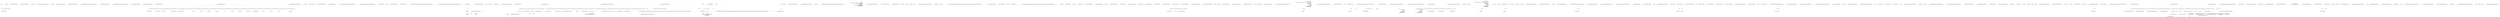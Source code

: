 digraph  {
n4 [label="out QuantConnect.VisualStudioPlugin.Credentials", span=""];
n0 [cluster="QuantConnect.VisualStudioPlugin.Credentials.Credentials(string, string)", label="Entry QuantConnect.VisualStudioPlugin.Credentials.Credentials(string, string)", span="22-22"];
n1 [cluster="QuantConnect.VisualStudioPlugin.Credentials.Credentials(string, string)", label="_userId = userId", span="24-24"];
n2 [cluster="QuantConnect.VisualStudioPlugin.Credentials.Credentials(string, string)", label="_accessToken = accessToken", span="25-25"];
n3 [cluster="QuantConnect.VisualStudioPlugin.Credentials.Credentials(string, string)", label="Exit QuantConnect.VisualStudioPlugin.Credentials.Credentials(string, string)", span="22-22"];
m0_36 [cluster="System.Math.Truncate(decimal)", file="CredentialsManager.cs", label="Entry System.Math.Truncate(decimal)", span="0-0"];
m0_39 [cluster="QuantConnect.Algorithm.QCAlgorithm.SetHoldings(QuantConnect.Symbol, decimal, bool, string)", file="CredentialsManager.cs", label="Entry QuantConnect.Algorithm.QCAlgorithm.SetHoldings(QuantConnect.Symbol, decimal, bool, string)", span="876-876"];
m0_35 [cluster="System.Math.Abs(decimal)", file="CredentialsManager.cs", label="Entry System.Math.Abs(decimal)", span="0-0"];
m0_38 [cluster="QuantConnect.Algorithm.QCAlgorithm.Order(QuantConnect.Symbol, double)", file="CredentialsManager.cs", label="Entry QuantConnect.Algorithm.QCAlgorithm.Order(QuantConnect.Symbol, double)", span="127-127"];
m0_16 [cluster="QuantConnect.Data.Consolidators.QuoteBarConsolidator.QuoteBarConsolidator(int)", file="CredentialsManager.cs", label="Entry QuantConnect.Data.Consolidators.QuoteBarConsolidator.QuoteBarConsolidator(int)", span="38-38"];
m0_15 [cluster="QuantConnect.Algorithm.QCAlgorithm.AddSecurity(QuantConnect.SecurityType, string, QuantConnect.Resolution, string, bool, decimal, bool)", file="CredentialsManager.cs", label="Entry QuantConnect.Algorithm.QCAlgorithm.AddSecurity(QuantConnect.SecurityType, string, QuantConnect.Resolution, string, bool, decimal, bool)", span="1292-1292"];
m0_18 [cluster="QuantConnect.Algorithm.QCAlgorithm.SetBenchmark(QuantConnect.Symbol)", file="CredentialsManager.cs", label="Entry QuantConnect.Algorithm.QCAlgorithm.SetBenchmark(QuantConnect.Symbol)", span="976-976"];
m0_17 [cluster="QuantConnect.Data.SubscriptionManager.AddConsolidator(QuantConnect.Symbol, QuantConnect.Data.Consolidators.IDataConsolidator)", file="CredentialsManager.cs", label="Entry QuantConnect.Data.SubscriptionManager.AddConsolidator(QuantConnect.Symbol, QuantConnect.Data.Consolidators.IDataConsolidator)", span="169-169"];
m0_37 [cluster="QuantConnect.Algorithm.QCAlgorithm.Order(QuantConnect.Symbol, decimal)", file="CredentialsManager.cs", label="Entry QuantConnect.Algorithm.QCAlgorithm.Order(QuantConnect.Symbol, decimal)", span="145-145"];
m0_0 [cluster="QuantConnect.Algorithm.CSharp.FractionalQuantityRegressionAlgorithm.Initialize()", file="CredentialsManager.cs", label="Entry QuantConnect.Algorithm.CSharp.FractionalQuantityRegressionAlgorithm.Initialize()", span="29-29"];
m0_1 [cluster="QuantConnect.Algorithm.CSharp.FractionalQuantityRegressionAlgorithm.Initialize()", file="CredentialsManager.cs", label="SetStartDate(2015, 11, 12)", span="31-31"];
m0_2 [cluster="QuantConnect.Algorithm.CSharp.FractionalQuantityRegressionAlgorithm.Initialize()", file="CredentialsManager.cs", label="SetEndDate(2016, 04, 01)", span="32-32"];
m0_4 [cluster="QuantConnect.Algorithm.CSharp.FractionalQuantityRegressionAlgorithm.Initialize()", file="CredentialsManager.cs", label="SetTimeZone(NodaTime.DateTimeZone.Utc)", span="37-37"];
m0_5 [cluster="QuantConnect.Algorithm.CSharp.FractionalQuantityRegressionAlgorithm.Initialize()", file="CredentialsManager.cs", label="var security = AddSecurity(SecurityType.Crypto, ''BTCUSD'', Resolution.Daily, Market.Bitfinex, false, 3.3m, true)", span="38-38"];
m0_6 [cluster="QuantConnect.Algorithm.CSharp.FractionalQuantityRegressionAlgorithm.Initialize()", file="CredentialsManager.cs", label="var con = new QuoteBarConsolidator(1)", span="39-39"];
m0_9 [cluster="QuantConnect.Algorithm.CSharp.FractionalQuantityRegressionAlgorithm.Initialize()", file="CredentialsManager.cs", label="SetBenchmark(security.Symbol)", span="42-42"];
m0_7 [cluster="QuantConnect.Algorithm.CSharp.FractionalQuantityRegressionAlgorithm.Initialize()", file="CredentialsManager.cs", label="SubscriptionManager.AddConsolidator(''BTCUSD'', con)", span="40-40"];
m0_8 [cluster="QuantConnect.Algorithm.CSharp.FractionalQuantityRegressionAlgorithm.Initialize()", file="CredentialsManager.cs", label="con.DataConsolidated += con_DataConsolidated", span="41-41"];
m0_10 [cluster="QuantConnect.Algorithm.CSharp.FractionalQuantityRegressionAlgorithm.Initialize()", file="CredentialsManager.cs", label="Exit QuantConnect.Algorithm.CSharp.FractionalQuantityRegressionAlgorithm.Initialize()", span="29-29"];
m0_12 [cluster="QuantConnect.Algorithm.QCAlgorithm.SetEndDate(int, int, int)", file="CredentialsManager.cs", label="Entry QuantConnect.Algorithm.QCAlgorithm.SetEndDate(int, int, int)", span="1095-1095"];
m0_19 [cluster="QuantConnect.Algorithm.CSharp.FractionalQuantityRegressionAlgorithm.con_DataConsolidated(object, QuantConnect.Data.Market.QuoteBar)", file="CredentialsManager.cs", label="Entry QuantConnect.Algorithm.CSharp.FractionalQuantityRegressionAlgorithm.con_DataConsolidated(object, QuantConnect.Data.Market.QuoteBar)", span="45-45"];
m0_20 [cluster="QuantConnect.Algorithm.CSharp.FractionalQuantityRegressionAlgorithm.con_DataConsolidated(object, QuantConnect.Data.Market.QuoteBar)", file="CredentialsManager.cs", label="var quantity = Math.Truncate(Portfolio.Cash / Math.Abs(e.Value + 1))", span="47-47"];
m0_21 [cluster="QuantConnect.Algorithm.CSharp.FractionalQuantityRegressionAlgorithm.con_DataConsolidated(object, QuantConnect.Data.Market.QuoteBar)", file="CredentialsManager.cs", label="!Portfolio.Invested", span="48-48"];
m0_22 [cluster="QuantConnect.Algorithm.CSharp.FractionalQuantityRegressionAlgorithm.con_DataConsolidated(object, QuantConnect.Data.Market.QuoteBar)", file="CredentialsManager.cs", label="Order(''BTCUSD'', quantity)", span="50-50"];
m0_23 [cluster="QuantConnect.Algorithm.CSharp.FractionalQuantityRegressionAlgorithm.con_DataConsolidated(object, QuantConnect.Data.Market.QuoteBar)", file="CredentialsManager.cs", label="Portfolio[''BTCUSD''].Quantity == quantity", span="52-52"];
m0_25 [cluster="QuantConnect.Algorithm.CSharp.FractionalQuantityRegressionAlgorithm.con_DataConsolidated(object, QuantConnect.Data.Market.QuoteBar)", file="CredentialsManager.cs", label="Portfolio[''BTCUSD''].Quantity == quantity + 0.1m", span="56-56"];
m0_27 [cluster="QuantConnect.Algorithm.CSharp.FractionalQuantityRegressionAlgorithm.con_DataConsolidated(object, QuantConnect.Data.Market.QuoteBar)", file="CredentialsManager.cs", label="Portfolio[''BTCUSD''].Quantity == quantity + 0.11m", span="60-60"];
m0_29 [cluster="QuantConnect.Algorithm.CSharp.FractionalQuantityRegressionAlgorithm.con_DataConsolidated(object, QuantConnect.Data.Market.QuoteBar)", file="CredentialsManager.cs", label="Portfolio[''BTCUSD''].Quantity == quantity + 0.09m", span="64-64"];
m0_24 [cluster="QuantConnect.Algorithm.CSharp.FractionalQuantityRegressionAlgorithm.con_DataConsolidated(object, QuantConnect.Data.Market.QuoteBar)", file="CredentialsManager.cs", label="Order(''BTCUSD'', 0.1)", span="54-54"];
m0_26 [cluster="QuantConnect.Algorithm.CSharp.FractionalQuantityRegressionAlgorithm.con_DataConsolidated(object, QuantConnect.Data.Market.QuoteBar)", file="CredentialsManager.cs", label="Order(''BTCUSD'', 0.01)", span="58-58"];
m0_28 [cluster="QuantConnect.Algorithm.CSharp.FractionalQuantityRegressionAlgorithm.con_DataConsolidated(object, QuantConnect.Data.Market.QuoteBar)", file="CredentialsManager.cs", label="Order(''BTCUSD'', -0.02)", span="62-62"];
m0_30 [cluster="QuantConnect.Algorithm.CSharp.FractionalQuantityRegressionAlgorithm.con_DataConsolidated(object, QuantConnect.Data.Market.QuoteBar)", file="CredentialsManager.cs", label="Order(''BTCUSD'', 0.001)", span="67-67"];
m0_31 [cluster="QuantConnect.Algorithm.CSharp.FractionalQuantityRegressionAlgorithm.con_DataConsolidated(object, QuantConnect.Data.Market.QuoteBar)", file="CredentialsManager.cs", label="SetHoldings(''BTCUSD'', -2.0m)", span="69-69"];
m0_32 [cluster="QuantConnect.Algorithm.CSharp.FractionalQuantityRegressionAlgorithm.con_DataConsolidated(object, QuantConnect.Data.Market.QuoteBar)", file="CredentialsManager.cs", label="SetHoldings(''BTCUSD'', 2.0m)", span="70-70"];
m0_33 [cluster="QuantConnect.Algorithm.CSharp.FractionalQuantityRegressionAlgorithm.con_DataConsolidated(object, QuantConnect.Data.Market.QuoteBar)", file="CredentialsManager.cs", label="Quit()", span="71-71"];
m0_34 [cluster="QuantConnect.Algorithm.CSharp.FractionalQuantityRegressionAlgorithm.con_DataConsolidated(object, QuantConnect.Data.Market.QuoteBar)", file="CredentialsManager.cs", label="Exit QuantConnect.Algorithm.CSharp.FractionalQuantityRegressionAlgorithm.con_DataConsolidated(object, QuantConnect.Data.Market.QuoteBar)", span="45-45"];
m0_40 [cluster="QuantConnect.Algorithm.QCAlgorithm.Quit(string)", file="CredentialsManager.cs", label="Entry QuantConnect.Algorithm.QCAlgorithm.Quit(string)", span="1673-1673"];
m0_14 [cluster="Unk.SetTimeZone", file="CredentialsManager.cs", label="Entry Unk.SetTimeZone", span=""];
m0_11 [cluster="QuantConnect.Algorithm.QCAlgorithm.SetStartDate(int, int, int)", file="CredentialsManager.cs", label="Entry QuantConnect.Algorithm.QCAlgorithm.SetStartDate(int, int, int)", span="1070-1070"];
m0_13 [cluster="QuantConnect.Algorithm.QCAlgorithm.SetCash(int)", file="CredentialsManager.cs", label="Entry QuantConnect.Algorithm.QCAlgorithm.SetCash(int)", span="1019-1019"];
m0_41 [file="CredentialsManager.cs", label="QuantConnect.Algorithm.CSharp.FractionalQuantityRegressionAlgorithm", span=""];
m1_32 [cluster="QuantConnect.Lean.Engine.DataFeeds.Enumerators.TradeBarBuilderEnumerator.TradeBarBuilderEnumerator(System.TimeSpan, DateTimeZone, QuantConnect.Lean.Engine.DataFeeds.ITimeProvider)", file="LogInCommand.cs", label="Entry QuantConnect.Lean.Engine.DataFeeds.Enumerators.TradeBarBuilderEnumerator.TradeBarBuilderEnumerator(System.TimeSpan, DateTimeZone, QuantConnect.Lean.Engine.DataFeeds.ITimeProvider)", span="42-42"];
m1_33 [cluster="QuantConnect.Lean.Engine.DataFeeds.Enumerators.Factories.OptionChainUniverseSubscriptionEnumeratorFactory.GetSubscriptionConfigurations(QuantConnect.Data.UniverseSelection.SubscriptionRequest)", file="LogInCommand.cs", label="Entry QuantConnect.Lean.Engine.DataFeeds.Enumerators.Factories.OptionChainUniverseSubscriptionEnumeratorFactory.GetSubscriptionConfigurations(QuantConnect.Data.UniverseSelection.SubscriptionRequest)", span="111-111"];
m1_53 [cluster="QuantConnect.Lean.Engine.DataFeeds.Enumerators.Factories.OptionChainUniverseSubscriptionEnumeratorFactory.GetSubscriptionConfigurations(QuantConnect.Data.UniverseSelection.SubscriptionRequest)", file="LogInCommand.cs", label="var underlying = config.Symbol.Underlying", span="115-115"];
m1_30 [cluster="Unk.Select", file="LogInCommand.cs", label="Entry Unk.Select", span=""];
m1_37 [cluster="Unk.ConvertTimeInForce", file="LogInCommand.cs", label="Entry Unk.ConvertTimeInForce", span=""];
m1_60 [cluster="System.Collections.Generic.List<T>.List()", file="LogInCommand.cs", label="Entry System.Collections.Generic.List<T>.List()", span="0-0"];
m1_19 [cluster="QuantConnect.Lean.Engine.DataFeeds.Enumerators.Factories.OptionChainUniverseSubscriptionEnumeratorFactory.CreateEnumerator(QuantConnect.Data.UniverseSelection.SubscriptionRequest, QuantConnect.Interfaces.IDataProvider)", file="LogInCommand.cs", label="var subscriptionRequest = new SubscriptionRequest(request, configuration: subscriptionConfiguration)", span="93-93"];
m1_48 [cluster="System.ArgumentOutOfRangeException.ArgumentOutOfRangeException()", file="LogInCommand.cs", label="Entry System.ArgumentOutOfRangeException.ArgumentOutOfRangeException()", span="0-0"];
m1_46 [cluster="QuantConnect.Brokerages.Fxcm.FxcmBrokerage.ConvertTimeInForce(ITimeInForce)", color=green, community=0, file="LogInCommand.cs", label="throw new ArgumentOutOfRangeException();", prediction=0, span="88-88"];
m1_49 [cluster="QuantConnect.Brokerages.Fxcm.FxcmBrokerage.ConvertHolding(PositionReport)", file="LogInCommand.cs", label="Entry QuantConnect.Brokerages.Fxcm.FxcmBrokerage.ConvertHolding(PositionReport)", span="95-95"];
m1_42 [cluster="QuantConnect.Brokerages.Fxcm.FxcmBrokerage.ConvertTimeInForce(ITimeInForce)", file="LogInCommand.cs", label="timeInForce == TimeInForceFactory.GOOD_TILL_CANCEL", span="82-82"];
m1_41 [cluster="QuantConnect.Brokerages.Fxcm.FxcmBrokerage.ConvertTimeInForce(ITimeInForce)", file="LogInCommand.cs", label="Entry QuantConnect.Brokerages.Fxcm.FxcmBrokerage.ConvertTimeInForce(ITimeInForce)", span="80-80"];
m1_45 [cluster="QuantConnect.Brokerages.Fxcm.FxcmBrokerage.ConvertTimeInForce(ITimeInForce)", file="LogInCommand.cs", label="return TimeInForce.Day;", span="86-86"];
m1_43 [cluster="QuantConnect.Brokerages.Fxcm.FxcmBrokerage.ConvertTimeInForce(ITimeInForce)", color=green, community=0, file="LogInCommand.cs", label="return TimeInForce.GoodTilCancelled;", prediction=1, span="83-83"];
m1_47 [cluster="QuantConnect.Brokerages.Fxcm.FxcmBrokerage.ConvertTimeInForce(ITimeInForce)", file="LogInCommand.cs", label="Exit QuantConnect.Brokerages.Fxcm.FxcmBrokerage.ConvertTimeInForce(ITimeInForce)", span="80-80"];
m1_50 [cluster="QuantConnect.Brokerages.Fxcm.FxcmBrokerage.ConvertHolding(PositionReport)", file="LogInCommand.cs", label="var securityType = _symbolMapper.GetBrokerageSecurityType(fxcmPosition.getInstrument().getSymbol())", span="97-97"];
m1_28 [cluster="Unk.GetLeanSymbol", file="LogInCommand.cs", label="Entry Unk.GetLeanSymbol", span=""];
m1_56 [cluster="QuantConnect.Lean.Engine.DataFeeds.Enumerators.Factories.OptionChainUniverseSubscriptionEnumeratorFactory.GetSubscriptionConfigurations(QuantConnect.Data.UniverseSelection.SubscriptionRequest)", file="LogInCommand.cs", label="!_isLiveMode", span="126-126"];
m1_54 [cluster="QuantConnect.Lean.Engine.DataFeeds.Enumerators.Factories.OptionChainUniverseSubscriptionEnumeratorFactory.GetSubscriptionConfigurations(QuantConnect.Data.UniverseSelection.SubscriptionRequest)", file="LogInCommand.cs", label="var resolution = config.Resolution == Resolution.Tick ? Resolution.Second : config.Resolution", span="118-118"];
m1_52 [cluster="QuantConnect.Brokerages.Fxcm.FxcmBrokerage.ConvertHolding(PositionReport)", file="LogInCommand.cs", label="Exit QuantConnect.Brokerages.Fxcm.FxcmBrokerage.ConvertHolding(PositionReport)", span="95-95"];
m1_55 [cluster="Unk.getPositionQty", file="LogInCommand.cs", label="Entry Unk.getPositionQty", span=""];
m1_57 [cluster="Unk.getShortQty", file="LogInCommand.cs", label="Entry Unk.getShortQty", span=""];
m1_58 [cluster="QuantConnect.Lean.Engine.DataFeeds.Enumerators.Factories.OptionChainUniverseSubscriptionEnumeratorFactory.GetSubscriptionConfigurations(QuantConnect.Data.UniverseSelection.SubscriptionRequest)", file="LogInCommand.cs", label="return configurations;", span="132-132"];
m1_59 [cluster="QuantConnect.Lean.Engine.DataFeeds.Enumerators.Factories.OptionChainUniverseSubscriptionEnumeratorFactory.GetSubscriptionConfigurations(QuantConnect.Data.UniverseSelection.SubscriptionRequest)", file="LogInCommand.cs", label="Exit QuantConnect.Lean.Engine.DataFeeds.Enumerators.Factories.OptionChainUniverseSubscriptionEnumeratorFactory.GetSubscriptionConfigurations(QuantConnect.Data.UniverseSelection.SubscriptionRequest)", span="111-111"];
m1_51 [cluster="QuantConnect.Brokerages.Fxcm.FxcmBrokerage.ConvertHolding(PositionReport)", file="LogInCommand.cs", label="return new Holding\r\n            {\r\n                Symbol = _symbolMapper.GetLeanSymbol(fxcmPosition.getInstrument().getSymbol(), securityType, Market.FXCM),\r\n                Type = securityType,\r\n                AveragePrice = Convert.ToDecimal(fxcmPosition.getSettlPrice()),\r\n                ConversionRate = 1.0m,\r\n                CurrencySymbol = ''$'',\r\n                Quantity = Convert.ToDecimal(fxcmPosition.getPositionQty().getLongQty() > 0\r\n                    ? fxcmPosition.getPositionQty().getLongQty()\r\n                    : -fxcmPosition.getPositionQty().getShortQty())\r\n            };", span="99-109"];
m1_20 [cluster="QuantConnect.Lean.Engine.DataFeeds.Enumerators.Factories.OptionChainUniverseSubscriptionEnumeratorFactory.CreateEnumerator(QuantConnect.Data.UniverseSelection.SubscriptionRequest, QuantConnect.Interfaces.IDataProvider)", file="LogInCommand.cs", label="var configuredEnumerator = _enumeratorConfigurator(subscriptionRequest, underlyingEnumerator)", span="94-94"];
m1_21 [cluster="QuantConnect.Lean.Engine.DataFeeds.Enumerators.Factories.OptionChainUniverseSubscriptionEnumeratorFactory.CreateEnumerator(QuantConnect.Data.UniverseSelection.SubscriptionRequest, QuantConnect.Interfaces.IDataProvider)", file="LogInCommand.cs", label="return new DataQueueOptionChainUniverseDataCollectionEnumerator(request.Security.Symbol, configuredEnumerator, zipEntries);", span="96-96"];
m1_16 [cluster="QuantConnect.Brokerages.Fxcm.FxcmBrokerage.ConvertOrder(ExecutionReport)", file="LogInCommand.cs", label="return order;", span="74-74"];
m1_12 [cluster="QuantConnect.Brokerages.Fxcm.FxcmBrokerage.ConvertOrder(ExecutionReport)", file="LogInCommand.cs", label="order.Status = ConvertOrderStatus(fxcmOrder.getFXCMOrdStatus())", span="69-69"];
m1_13 [cluster="QuantConnect.Brokerages.Fxcm.FxcmBrokerage.ConvertOrder(ExecutionReport)", file="LogInCommand.cs", label="order.BrokerId.Add(fxcmOrder.getOrderID())", span="70-70"];
m1_14 [cluster="QuantConnect.Brokerages.Fxcm.FxcmBrokerage.ConvertOrder(ExecutionReport)", color=green, community=0, file="LogInCommand.cs", label="order.Properties.TimeInForce = ConvertTimeInForce(fxcmOrder.getTimeInForce())", prediction=2, span="71-71"];
m1_15 [cluster="QuantConnect.Brokerages.Fxcm.FxcmBrokerage.ConvertOrder(ExecutionReport)", file="LogInCommand.cs", label="order.Time = FromJavaDate(fxcmOrder.getTransactTime().toDate())", span="72-72"];
m1_17 [cluster="QuantConnect.Brokerages.Fxcm.FxcmBrokerage.ConvertOrder(ExecutionReport)", file="LogInCommand.cs", label="Exit QuantConnect.Brokerages.Fxcm.FxcmBrokerage.ConvertOrder(ExecutionReport)", span="36-36"];
m1_18 [cluster="Unk.getOrdType", file="LogInCommand.cs", label="Entry Unk.getOrdType", span=""];
m1_23 [cluster="QuantConnect.Orders.StopMarketOrder.StopMarketOrder()", file="LogInCommand.cs", label="Entry QuantConnect.Orders.StopMarketOrder.StopMarketOrder()", span="42-42"];
m1_25 [cluster="Unk.getInstrument", file="LogInCommand.cs", label="Entry Unk.getInstrument", span=""];
m1_22 [cluster="QuantConnect.Orders.MarketOrder.MarketOrder()", file="LogInCommand.cs", label="Entry QuantConnect.Orders.MarketOrder.MarketOrder()", span="29-29"];
m1_24 [cluster="NotSupportedException.cstr", file="LogInCommand.cs", label="Entry NotSupportedException.cstr", span=""];
m1_26 [cluster="Unk.getSymbol", file="LogInCommand.cs", label="Entry Unk.getSymbol", span=""];
m1_38 [cluster="Unk.getTransactTime", file="LogInCommand.cs", label="Entry Unk.getTransactTime", span=""];
m1_0 [cluster="QuantConnect.Brokerages.Fxcm.FxcmBrokerage.ConvertOrder(ExecutionReport)", file="LogInCommand.cs", label="Entry QuantConnect.Brokerages.Fxcm.FxcmBrokerage.ConvertOrder(ExecutionReport)", span="36-36"];
m1_2 [cluster="QuantConnect.Brokerages.Fxcm.FxcmBrokerage.ConvertOrder(ExecutionReport)", file="LogInCommand.cs", label="fxcmOrder.getOrdType() == OrdTypeFactory.LIMIT", span="40-40"];
m1_3 [cluster="QuantConnect.Brokerages.Fxcm.FxcmBrokerage.ConvertOrder(ExecutionReport)", color=green, community=0, file="LogInCommand.cs", label="order = new LimitOrder\r\n                {\r\n                    LimitPrice = Convert.ToDecimal(fxcmOrder.getPrice())\r\n                }", prediction=3, span="42-45"];
m1_4 [cluster="QuantConnect.Brokerages.Fxcm.FxcmBrokerage.ConvertOrder(ExecutionReport)", file="LogInCommand.cs", label="fxcmOrder.getOrdType() == OrdTypeFactory.MARKET", span="48-48"];
m1_5 [cluster="QuantConnect.Brokerages.Fxcm.FxcmBrokerage.ConvertOrder(ExecutionReport)", file="LogInCommand.cs", label="order = new MarketOrder()", span="50-50"];
m1_44 [cluster="QuantConnect.Brokerages.Fxcm.FxcmBrokerage.ConvertTimeInForce(ITimeInForce)", file="LogInCommand.cs", label="timeInForce == TimeInForceFactory.DAY", span="85-85"];
m1_31 [cluster="Unk.ToInt32", file="LogInCommand.cs", label="Entry Unk.ToInt32", span=""];
m1_29 [cluster="QuantConnect.Interfaces.IDataQueueUniverseProvider.LookupSymbols(string, QuantConnect.SecurityType, string, string)", file="LogInCommand.cs", label="Entry QuantConnect.Interfaces.IDataQueueUniverseProvider.LookupSymbols(string, QuantConnect.SecurityType, string, string)", span="37-37"];
m1_39 [cluster="SynchronizingEnumerator.cstr", file="LogInCommand.cs", label="Entry SynchronizingEnumerator.cstr", span=""];
m1_36 [cluster="Unk.getTimeInForce", file="LogInCommand.cs", label="Entry Unk.getTimeInForce", span=""];
m1_35 [cluster="QuantConnect.Data.UniverseSelection.SubscriptionRequest.SubscriptionRequest(QuantConnect.Data.UniverseSelection.SubscriptionRequest, bool?, QuantConnect.Data.UniverseSelection.Universe, QuantConnect.Securities.Security, QuantConnect.Data.SubscriptionDataConfig, System.DateTime?, System.DateTime?)", file="LogInCommand.cs", label="Entry QuantConnect.Data.UniverseSelection.SubscriptionRequest.SubscriptionRequest(QuantConnect.Data.UniverseSelection.SubscriptionRequest, bool?, QuantConnect.Data.UniverseSelection.Universe, QuantConnect.Securities.Security, QuantConnect.Data.SubscriptionDataConfig, System.DateTime?, System.DateTime?)", span="121-121"];
m1_34 [cluster="System.Collections.Generic.IEnumerable<TSource>.First<TSource>()", file="LogInCommand.cs", label="Entry System.Collections.Generic.IEnumerable<TSource>.First<TSource>()", span="0-0"];
m1_27 [cluster="System.DateTime.ConvertFromUtc(DateTimeZone, bool)", file="LogInCommand.cs", label="Entry System.DateTime.ConvertFromUtc(DateTimeZone, bool)", span="564-564"];
m1_40 [cluster="Unk.FromJavaDate", file="LogInCommand.cs", label="Entry Unk.FromJavaDate", span=""];
m1_62 [cluster="System.Collections.Generic.List<T>.Add(T)", file="LogInCommand.cs", label="Entry System.Collections.Generic.List<T>.Add(T)", span="0-0"];
m1_61 [cluster="QuantConnect.Data.SubscriptionDataConfig.SubscriptionDataConfig(QuantConnect.Data.SubscriptionDataConfig, System.Type, QuantConnect.Symbol, QuantConnect.Resolution?, DateTimeZone, DateTimeZone, bool?, bool?, bool?, bool?, QuantConnect.TickType?, bool?, QuantConnect.DataNormalizationMode?)", file="LogInCommand.cs", label="Entry QuantConnect.Data.SubscriptionDataConfig.SubscriptionDataConfig(QuantConnect.Data.SubscriptionDataConfig, System.Type, QuantConnect.Symbol, QuantConnect.Resolution?, DateTimeZone, DateTimeZone, bool?, bool?, bool?, bool?, QuantConnect.TickType?, bool?, QuantConnect.DataNormalizationMode?)", span="236-236"];
m1_9 [cluster="QuantConnect.Lean.Engine.DataFeeds.Enumerators.Factories.OptionChainUniverseSubscriptionEnumeratorFactory.OptionChainUniverseSubscriptionEnumeratorFactory(System.Func<QuantConnect.Data.UniverseSelection.SubscriptionRequest, System.Collections.Generic.IEnumerator<QuantConnect.Data.BaseData>, System.Collections.Generic.IEnumerator<QuantConnect.Data.BaseData>>, QuantConnect.Interfaces.IDataQueueUniverseProvider, QuantConnect.Lean.Engine.DataFeeds.ITimeProvider)", file="LogInCommand.cs", label="_timeProvider = timeProvider", span="68-68"];
m1_10 [cluster="QuantConnect.Lean.Engine.DataFeeds.Enumerators.Factories.OptionChainUniverseSubscriptionEnumeratorFactory.OptionChainUniverseSubscriptionEnumeratorFactory(System.Func<QuantConnect.Data.UniverseSelection.SubscriptionRequest, System.Collections.Generic.IEnumerator<QuantConnect.Data.BaseData>, System.Collections.Generic.IEnumerator<QuantConnect.Data.BaseData>>, QuantConnect.Interfaces.IDataQueueUniverseProvider, QuantConnect.Lean.Engine.DataFeeds.ITimeProvider)", file="LogInCommand.cs", label="_enumeratorConfigurator = enumeratorConfigurator", span="69-69"];
m1_11 [cluster="QuantConnect.Lean.Engine.DataFeeds.Enumerators.Factories.OptionChainUniverseSubscriptionEnumeratorFactory.OptionChainUniverseSubscriptionEnumeratorFactory(System.Func<QuantConnect.Data.UniverseSelection.SubscriptionRequest, System.Collections.Generic.IEnumerator<QuantConnect.Data.BaseData>, System.Collections.Generic.IEnumerator<QuantConnect.Data.BaseData>>, QuantConnect.Interfaces.IDataQueueUniverseProvider, QuantConnect.Lean.Engine.DataFeeds.ITimeProvider)", file="LogInCommand.cs", label="Exit QuantConnect.Lean.Engine.DataFeeds.Enumerators.Factories.OptionChainUniverseSubscriptionEnumeratorFactory.OptionChainUniverseSubscriptionEnumeratorFactory(System.Func<QuantConnect.Data.UniverseSelection.SubscriptionRequest, System.Collections.Generic.IEnumerator<QuantConnect.Data.BaseData>, System.Collections.Generic.IEnumerator<QuantConnect.Data.BaseData>>, QuantConnect.Interfaces.IDataQueueUniverseProvider, QuantConnect.Lean.Engine.DataFeeds.ITimeProvider)", span="63-63"];
m1_6 [cluster="QuantConnect.Lean.Engine.DataFeeds.Enumerators.Factories.OptionChainUniverseSubscriptionEnumeratorFactory.OptionChainUniverseSubscriptionEnumeratorFactory(System.Func<QuantConnect.Data.UniverseSelection.SubscriptionRequest, System.Collections.Generic.IEnumerator<QuantConnect.Data.BaseData>, System.Collections.Generic.IEnumerator<QuantConnect.Data.BaseData>>, QuantConnect.Interfaces.IDataQueueUniverseProvider, QuantConnect.Lean.Engine.DataFeeds.ITimeProvider)", color=green, community=0, file="LogInCommand.cs", label="Entry QuantConnect.Lean.Engine.DataFeeds.Enumerators.Factories.OptionChainUniverseSubscriptionEnumeratorFactory.OptionChainUniverseSubscriptionEnumeratorFactory(System.Func<QuantConnect.Data.UniverseSelection.SubscriptionRequest, System.Collections.Generic.IEnumerator<QuantConnect.Data.BaseData>, System.Collections.Generic.IEnumerator<QuantConnect.Data.BaseData>>, QuantConnect.Interfaces.IDataQueueUniverseProvider, QuantConnect.Lean.Engine.DataFeeds.ITimeProvider)", prediction=4, span="63-63"];
m1_7 [cluster="QuantConnect.Lean.Engine.DataFeeds.Enumerators.Factories.OptionChainUniverseSubscriptionEnumeratorFactory.OptionChainUniverseSubscriptionEnumeratorFactory(System.Func<QuantConnect.Data.UniverseSelection.SubscriptionRequest, System.Collections.Generic.IEnumerator<QuantConnect.Data.BaseData>, System.Collections.Generic.IEnumerator<QuantConnect.Data.BaseData>>, QuantConnect.Interfaces.IDataQueueUniverseProvider, QuantConnect.Lean.Engine.DataFeeds.ITimeProvider)", file="LogInCommand.cs", label="_isLiveMode = true", span="66-66"];
m1_8 [cluster="QuantConnect.Lean.Engine.DataFeeds.Enumerators.Factories.OptionChainUniverseSubscriptionEnumeratorFactory.OptionChainUniverseSubscriptionEnumeratorFactory(System.Func<QuantConnect.Data.UniverseSelection.SubscriptionRequest, System.Collections.Generic.IEnumerator<QuantConnect.Data.BaseData>, System.Collections.Generic.IEnumerator<QuantConnect.Data.BaseData>>, QuantConnect.Interfaces.IDataQueueUniverseProvider, QuantConnect.Lean.Engine.DataFeeds.ITimeProvider)", color=green, community=0, file="LogInCommand.cs", label="_symbolUniverse = symbolUniverse", prediction=5, span="67-67"];
m1_63 [file="LogInCommand.cs", label="QuantConnect.Lean.Engine.DataFeeds.Enumerators.Factories.OptionChainUniverseSubscriptionEnumeratorFactory", span=""];
m1_64 [file="LogInCommand.cs", label=localTime, span=""];
m1_65 [file="LogInCommand.cs", label="QuantConnect.Data.UniverseSelection.SubscriptionRequest", span=""];
m1_66 [file="LogInCommand.cs", label="QuantConnect.Interfaces.IDataProvider", span=""];
m1_67 [file="LogInCommand.cs", label=factory, span=""];
m1_126 [file="LogInCommand.cs", label="QuantConnect.Brokerages.Fxcm.FxcmBrokerage", span=""];
m4_2 [cluster="QuantConnect.VisualStudioPlugin.PathUtils.GetDataFolder(string)", file="PathUtils.cs", label="Entry QuantConnect.VisualStudioPlugin.PathUtils.GetDataFolder(string)", span="18-18"];
m4_4 [cluster="QuantConnect.VisualStudioPlugin.PathUtils.GetDataFolder(string)", file="PathUtils.cs", label="Exit QuantConnect.VisualStudioPlugin.PathUtils.GetDataFolder(string)", span="18-18"];
m4_9 [cluster="Unk.GetDirectoryName", file="PathUtils.cs", label="Entry Unk.GetDirectoryName", span=""];
m4_6 [cluster="QuantConnect.VisualStudioPlugin.PathUtils.GetSolutionFolder(DTE2)", file="PathUtils.cs", label="Entry QuantConnect.VisualStudioPlugin.PathUtils.GetSolutionFolder(DTE2)", span="23-23"];
m4_7 [cluster="QuantConnect.VisualStudioPlugin.PathUtils.GetSolutionFolder(DTE2)", file="PathUtils.cs", label="return Path.GetDirectoryName(dte2.Solution.FullName);", span="25-25"];
m4_8 [cluster="QuantConnect.VisualStudioPlugin.PathUtils.GetSolutionFolder(DTE2)", file="PathUtils.cs", label="Exit QuantConnect.VisualStudioPlugin.PathUtils.GetSolutionFolder(DTE2)", span="23-23"];
m4_5 [cluster="System.IO.Path.Combine(string, string)", file="PathUtils.cs", label="Entry System.IO.Path.Combine(string, string)", span="0-0"];
m4_0 [cluster="QuantConnect.VisualStudioPlugin.PathUtils.PathUtils()", file="PathUtils.cs", label="Entry QuantConnect.VisualStudioPlugin.PathUtils.PathUtils()", span="16-16"];
m4_1 [cluster="QuantConnect.VisualStudioPlugin.PathUtils.PathUtils()", file="PathUtils.cs", label="Exit QuantConnect.VisualStudioPlugin.PathUtils.PathUtils()", span="16-16"];
m7_2 [cluster="QuantConnect.VisualStudioPlugin.QuantConnectPackage.Initialize()", file="QuantConnectPackage.cs", label="Entry QuantConnect.VisualStudioPlugin.QuantConnectPackage.Initialize()", span="75-75"];
m7_3 [cluster="QuantConnect.VisualStudioPlugin.QuantConnectPackage.Initialize()", color=green, community=0, file="QuantConnectPackage.cs", label="SolutionExplorerMenuCommand.Initialize(this)", prediction=6, span="77-77"];
m7_4 [cluster="QuantConnect.VisualStudioPlugin.QuantConnectPackage.Initialize()", color=green, community=0, file="QuantConnectPackage.cs", label="base.Initialize()", prediction=6, span="78-78"];
m7_5 [cluster="QuantConnect.VisualStudioPlugin.QuantConnectPackage.Initialize()", color=green, community=0, file="QuantConnectPackage.cs", label="QuantConnect.VisualStudioPlugin.ToolMenuCommand.Initialize(this)", prediction=6, span="79-79"];
m7_6 [cluster="QuantConnect.VisualStudioPlugin.QuantConnectPackage.Initialize()", file="QuantConnectPackage.cs", label="Exit QuantConnect.VisualStudioPlugin.QuantConnectPackage.Initialize()", span="75-75"];
m7_0 [cluster="QuantConnect.VisualStudioPlugin.QuantConnectPackage.QuantConnectPackage()", file="QuantConnectPackage.cs", label="Entry QuantConnect.VisualStudioPlugin.QuantConnectPackage.QuantConnectPackage()", span="61-61"];
m7_1 [cluster="QuantConnect.VisualStudioPlugin.QuantConnectPackage.QuantConnectPackage()", file="QuantConnectPackage.cs", label="Exit QuantConnect.VisualStudioPlugin.QuantConnectPackage.QuantConnectPackage()", span="61-61"];
m7_7 [cluster="Unk.Initialize", file="QuantConnectPackage.cs", label="Entry Unk.Initialize", span=""];
m7_8 [file="QuantConnectPackage.cs", label="QuantConnect.VisualStudioPlugin.QuantConnectPackage", span=""];
m8_43 [cluster="Unk.ExecuteOnProject", file="SolutionExplorerMenuCommand.cs", label="Entry Unk.ExecuteOnProject", span=""];
m8_50 [cluster="string.Format(System.IFormatProvider, string, object, object)", file="SolutionExplorerMenuCommand.cs", label="Entry string.Format(System.IFormatProvider, string, object, object)", span="0-0"];
m8_29 [cluster="System.ComponentModel.Design.CommandID.CommandID(System.Guid, int)", file="SolutionExplorerMenuCommand.cs", label="Entry System.ComponentModel.Design.CommandID.CommandID(System.Guid, int)", span="0-0"];
m8_24 [cluster="QuantConnect.VisualStudioPlugin.LogInCommand.LogInCommand(string)", file="SolutionExplorerMenuCommand.cs", label="Entry QuantConnect.VisualStudioPlugin.LogInCommand.LogInCommand(string)", span="32-32"];
m8_107 [cluster="Unk.Item", file="SolutionExplorerMenuCommand.cs", label="Entry Unk.Item", span=""];
m8_106 [cluster="System.Collections.Generic.List<T>.List()", file="SolutionExplorerMenuCommand.cs", label="Entry System.Collections.Generic.List<T>.List()", span="0-0"];
m8_49 [cluster="string.Join(string, System.Collections.Generic.IEnumerable<string>)", file="SolutionExplorerMenuCommand.cs", label="Entry string.Join(string, System.Collections.Generic.IEnumerable<string>)", span="0-0"];
m8_40 [cluster="QuantConnect.VisualStudioPlugin.SolutionExplorerMenuCommand.SendForBacktestingCallback(object, System.EventArgs)", file="SolutionExplorerMenuCommand.cs", label="Entry QuantConnect.VisualStudioPlugin.SolutionExplorerMenuCommand.SendForBacktestingCallback(object, System.EventArgs)", span="132-132"];
m8_41 [cluster="QuantConnect.VisualStudioPlugin.SolutionExplorerMenuCommand.SendForBacktestingCallback(object, System.EventArgs)", file="SolutionExplorerMenuCommand.cs", label="ExecuteOnProject(sender, (selectedProjectName, files) =>\r\n            {\r\n                var message = string.Format(CultureInfo.CurrentCulture, ''Send for backtesting to project {0}, files: {1}'', selectedProjectName, string.Join('' '', files));\r\n                var title = ''SendToBacktesting'';\r\n\r\n                // Show a message box to prove we were here\r\n                VsShellUtilities.ShowMessageBox(\r\n                    this.ServiceProvider,\r\n                    message,\r\n                    title,\r\n                    OLEMSGICON.OLEMSGICON_INFO,\r\n                    OLEMSGBUTTON.OLEMSGBUTTON_OK,\r\n                    OLEMSGDEFBUTTON.OLEMSGDEFBUTTON_FIRST);\r\n            })", span="134-147"];
m8_42 [cluster="QuantConnect.VisualStudioPlugin.SolutionExplorerMenuCommand.SendForBacktestingCallback(object, System.EventArgs)", file="SolutionExplorerMenuCommand.cs", label="Exit QuantConnect.VisualStudioPlugin.SolutionExplorerMenuCommand.SendForBacktestingCallback(object, System.EventArgs)", span="132-132"];
m8_20 [cluster="QuantConnect.VisualStudioPlugin.ProjectFinder.ProjectFinder(string)", file="SolutionExplorerMenuCommand.cs", label="Entry QuantConnect.VisualStudioPlugin.ProjectFinder.ProjectFinder(string)", span="33-33"];
m8_88 [cluster="Unk.Invoke", file="SolutionExplorerMenuCommand.cs", label="Entry Unk.Invoke", span=""];
m8_92 [cluster="lambda expression", file="SolutionExplorerMenuCommand.cs", label="Entry lambda expression", span="177-177"];
m8_44 [cluster="lambda expression", file="SolutionExplorerMenuCommand.cs", label="Entry lambda expression", span="134-147"];
m8_45 [cluster="lambda expression", file="SolutionExplorerMenuCommand.cs", label="var message = string.Format(CultureInfo.CurrentCulture, ''Send for backtesting to project {0}, files: {1}'', selectedProjectName, string.Join('' '', files))", span="136-136"];
m8_46 [cluster="lambda expression", file="SolutionExplorerMenuCommand.cs", label="var title = ''SendToBacktesting''", span="137-137"];
m8_47 [cluster="lambda expression", file="SolutionExplorerMenuCommand.cs", label="VsShellUtilities.ShowMessageBox(\r\n                    this.ServiceProvider,\r\n                    message,\r\n                    title,\r\n                    OLEMSGICON.OLEMSGICON_INFO,\r\n                    OLEMSGBUTTON.OLEMSGBUTTON_OK,\r\n                    OLEMSGDEFBUTTON.OLEMSGDEFBUTTON_FIRST)", span="140-146"];
m8_48 [cluster="lambda expression", file="SolutionExplorerMenuCommand.cs", label="Exit lambda expression", span="134-147"];
m8_55 [cluster="lambda expression", file="SolutionExplorerMenuCommand.cs", label="Entry lambda expression", span="152-165"];
m8_56 [cluster="lambda expression", file="SolutionExplorerMenuCommand.cs", label="var message = string.Format(CultureInfo.CurrentCulture, ''Save to project {0}, files {1}'', selectedProjectName, string.Join('' '', files))", span="154-154"];
m8_57 [cluster="lambda expression", file="SolutionExplorerMenuCommand.cs", label="var title = ''SaveToQuantConnect''", span="155-155"];
m8_58 [cluster="lambda expression", file="SolutionExplorerMenuCommand.cs", label="VsShellUtilities.ShowMessageBox(\r\n                    this.ServiceProvider,\r\n                    message,\r\n                    title,\r\n                    OLEMSGICON.OLEMSGICON_INFO,\r\n                    OLEMSGBUTTON.OLEMSGBUTTON_OK,\r\n                    OLEMSGDEFBUTTON.OLEMSGDEFBUTTON_FIRST)", span="158-164"];
m8_59 [cluster="lambda expression", file="SolutionExplorerMenuCommand.cs", label="Exit lambda expression", span="152-165"];
m8_89 [cluster="lambda expression", file="SolutionExplorerMenuCommand.cs", label="Entry lambda expression", span="174-174"];
m8_90 [cluster="lambda expression", file="SolutionExplorerMenuCommand.cs", label="p.Name", span="174-174"];
m8_91 [cluster="lambda expression", file="SolutionExplorerMenuCommand.cs", label="Exit lambda expression", span="174-174"];
m8_93 [cluster="lambda expression", file="SolutionExplorerMenuCommand.cs", label="tuple.Item1", span="177-177"];
m8_94 [cluster="lambda expression", file="SolutionExplorerMenuCommand.cs", label="Exit lambda expression", span="177-177"];
m8_82 [cluster="Unk.ProjectNameForFiles", file="SolutionExplorerMenuCommand.cs", label="Entry Unk.ProjectNameForFiles", span=""];
m8_15 [cluster="QuantConnect.VisualStudioPlugin.SolutionExplorerMenuCommand.CreateLogInCommand()", file="SolutionExplorerMenuCommand.cs", label="Entry QuantConnect.VisualStudioPlugin.SolutionExplorerMenuCommand.CreateLogInCommand()", span="84-84"];
m8_23 [cluster="QuantConnect.VisualStudioPlugin.SolutionExplorerMenuCommand.CreateLogInCommand()", file="SolutionExplorerMenuCommand.cs", label="Exit QuantConnect.VisualStudioPlugin.SolutionExplorerMenuCommand.CreateLogInCommand()", span="84-84"];
m8_83 [cluster="ProjectNameDialog.cstr", file="SolutionExplorerMenuCommand.cs", label="Entry ProjectNameDialog.cstr", span=""];
m8_86 [cluster="QuantConnect.VisualStudioPlugin.ProjectNameDialog.GetSelectedProjectName()", file="SolutionExplorerMenuCommand.cs", label="Entry QuantConnect.VisualStudioPlugin.ProjectNameDialog.GetSelectedProjectName()", span="58-58"];
m8_17 [cluster="QuantConnect.VisualStudioPlugin.SolutionExplorerMenuCommand.RegisterSaveToQuantConnect(OleMenuCommandService)", file="SolutionExplorerMenuCommand.cs", label="Entry QuantConnect.VisualStudioPlugin.SolutionExplorerMenuCommand.RegisterSaveToQuantConnect(OleMenuCommandService)", span="96-96"];
m8_33 [cluster="QuantConnect.VisualStudioPlugin.SolutionExplorerMenuCommand.RegisterSaveToQuantConnect(OleMenuCommandService)", file="SolutionExplorerMenuCommand.cs", label="var menuCommandID = new CommandID(CommandSet, SaveToQuantConnectCommandId)", span="98-98"];
m8_35 [cluster="QuantConnect.VisualStudioPlugin.SolutionExplorerMenuCommand.RegisterSaveToQuantConnect(OleMenuCommandService)", file="SolutionExplorerMenuCommand.cs", label="commandService.AddCommand(oleMenuItem)", span="100-100"];
m8_34 [cluster="QuantConnect.VisualStudioPlugin.SolutionExplorerMenuCommand.RegisterSaveToQuantConnect(OleMenuCommandService)", file="SolutionExplorerMenuCommand.cs", label="var oleMenuItem = new OleMenuCommand(new EventHandler(SaveToQuantConnectCallback), menuCommandID)", span="99-99"];
m8_36 [cluster="QuantConnect.VisualStudioPlugin.SolutionExplorerMenuCommand.RegisterSaveToQuantConnect(OleMenuCommandService)", file="SolutionExplorerMenuCommand.cs", label="Exit QuantConnect.VisualStudioPlugin.SolutionExplorerMenuCommand.RegisterSaveToQuantConnect(OleMenuCommandService)", span="96-96"];
m8_77 [cluster="QuantConnect.VisualStudioPlugin.AuthorizationManager.GetApi()", file="SolutionExplorerMenuCommand.cs", label="Entry QuantConnect.VisualStudioPlugin.AuthorizationManager.GetApi()", span="41-41"];
m8_21 [cluster="QuantConnect.VisualStudioPlugin.PathUtils.GetSolutionFolder(DTE2)", file="SolutionExplorerMenuCommand.cs", label="Entry QuantConnect.VisualStudioPlugin.PathUtils.GetSolutionFolder(DTE2)", span="23-23"];
m8_108 [cluster="Unk.ToString", file="SolutionExplorerMenuCommand.cs", label="Entry Unk.ToString", span=""];
m8_81 [cluster="QuantConnect.VisualStudioPlugin.SolutionExplorerMenuCommand.GetSelectedFiles(object)", file="SolutionExplorerMenuCommand.cs", label="Entry QuantConnect.VisualStudioPlugin.SolutionExplorerMenuCommand.GetSelectedFiles(object)", span="192-192"];
m8_95 [cluster="QuantConnect.VisualStudioPlugin.SolutionExplorerMenuCommand.GetSelectedFiles(object)", file="SolutionExplorerMenuCommand.cs", label="var myCommand = sender as OleMenuCommand", span="194-194"];
m8_96 [cluster="QuantConnect.VisualStudioPlugin.SolutionExplorerMenuCommand.GetSelectedFiles(object)", file="SolutionExplorerMenuCommand.cs", label="var selectedFiles = new List<Tuple<string, string>>()", span="196-196"];
m8_97 [cluster="QuantConnect.VisualStudioPlugin.SolutionExplorerMenuCommand.GetSelectedFiles(object)", file="SolutionExplorerMenuCommand.cs", label="var selectedItems = (object[])_dte2.ToolWindows.SolutionExplorer.SelectedItems", span="197-197"];
m8_103 [cluster="QuantConnect.VisualStudioPlugin.SolutionExplorerMenuCommand.GetSelectedFiles(object)", file="SolutionExplorerMenuCommand.cs", label="selectedFiles.Add(fileAndItsPath)", span="205-205"];
m8_104 [cluster="QuantConnect.VisualStudioPlugin.SolutionExplorerMenuCommand.GetSelectedFiles(object)", file="SolutionExplorerMenuCommand.cs", label="return selectedFiles;", span="208-208"];
m8_98 [cluster="QuantConnect.VisualStudioPlugin.SolutionExplorerMenuCommand.GetSelectedFiles(object)", file="SolutionExplorerMenuCommand.cs", label=selectedItems, span="198-198"];
m8_99 [cluster="QuantConnect.VisualStudioPlugin.SolutionExplorerMenuCommand.GetSelectedFiles(object)", file="SolutionExplorerMenuCommand.cs", label="selectedUIHierarchyItem.Object is EnvDTE.ProjectItem", span="200-200"];
m8_100 [cluster="QuantConnect.VisualStudioPlugin.SolutionExplorerMenuCommand.GetSelectedFiles(object)", file="SolutionExplorerMenuCommand.cs", label="var item = selectedUIHierarchyItem.Object as EnvDTE.ProjectItem", span="202-202"];
m8_101 [cluster="QuantConnect.VisualStudioPlugin.SolutionExplorerMenuCommand.GetSelectedFiles(object)", file="SolutionExplorerMenuCommand.cs", label="var filePath = item.Properties.Item(''FullPath'').Value.ToString()", span="203-203"];
m8_102 [cluster="QuantConnect.VisualStudioPlugin.SolutionExplorerMenuCommand.GetSelectedFiles(object)", file="SolutionExplorerMenuCommand.cs", label="var fileAndItsPath = new Tuple<string, string>(item.Name, filePath)", span="204-204"];
m8_105 [cluster="QuantConnect.VisualStudioPlugin.SolutionExplorerMenuCommand.GetSelectedFiles(object)", file="SolutionExplorerMenuCommand.cs", label="Exit QuantConnect.VisualStudioPlugin.SolutionExplorerMenuCommand.GetSelectedFiles(object)", span="192-192"];
m8_12 [cluster="System.ArgumentNullException.ArgumentNullException(string)", file="SolutionExplorerMenuCommand.cs", label="Entry System.ArgumentNullException.ArgumentNullException(string)", span="0-0"];
m8_80 [cluster="Unk.ToList", file="SolutionExplorerMenuCommand.cs", label="Entry Unk.ToList", span=""];
m8_13 [cluster="System.IServiceProvider.GetService(System.Type)", file="SolutionExplorerMenuCommand.cs", label="Entry System.IServiceProvider.GetService(System.Type)", span="0-0"];
m8_16 [cluster="QuantConnect.VisualStudioPlugin.SolutionExplorerMenuCommand.RegisterSendForBacktesting(OleMenuCommandService)", file="SolutionExplorerMenuCommand.cs", label="Entry QuantConnect.VisualStudioPlugin.SolutionExplorerMenuCommand.RegisterSendForBacktesting(OleMenuCommandService)", span="89-89"];
m8_25 [cluster="QuantConnect.VisualStudioPlugin.SolutionExplorerMenuCommand.RegisterSendForBacktesting(OleMenuCommandService)", file="SolutionExplorerMenuCommand.cs", label="var menuCommandID = new CommandID(CommandSet, SendForBacktestingCommandId)", span="91-91"];
m8_27 [cluster="QuantConnect.VisualStudioPlugin.SolutionExplorerMenuCommand.RegisterSendForBacktesting(OleMenuCommandService)", file="SolutionExplorerMenuCommand.cs", label="commandService.AddCommand(oleMenuItem)", span="93-93"];
m8_26 [cluster="QuantConnect.VisualStudioPlugin.SolutionExplorerMenuCommand.RegisterSendForBacktesting(OleMenuCommandService)", file="SolutionExplorerMenuCommand.cs", label="var oleMenuItem = new OleMenuCommand(new EventHandler(SendForBacktestingCallback), menuCommandID)", span="92-92"];
m8_28 [cluster="QuantConnect.VisualStudioPlugin.SolutionExplorerMenuCommand.RegisterSendForBacktesting(OleMenuCommandService)", file="SolutionExplorerMenuCommand.cs", label="Exit QuantConnect.VisualStudioPlugin.SolutionExplorerMenuCommand.RegisterSendForBacktesting(OleMenuCommandService)", span="89-89"];
m8_76 [cluster="QuantConnect.VisualStudioPlugin.AuthorizationManager.GetInstance()", file="SolutionExplorerMenuCommand.cs", label="Entry QuantConnect.VisualStudioPlugin.AuthorizationManager.GetInstance()", span="31-31"];
m8_109 [cluster="Tuple<string, string>.cstr", file="SolutionExplorerMenuCommand.cs", label="Entry Tuple<string, string>.cstr", span=""];
m8_85 [cluster="QuantConnect.VisualStudioPlugin.ProjectNameDialog.ProjectNameProvided()", file="SolutionExplorerMenuCommand.cs", label="Entry QuantConnect.VisualStudioPlugin.ProjectNameDialog.ProjectNameProvided()", span="53-53"];
m8_0 [cluster="QuantConnect.VisualStudioPlugin.SolutionExplorerMenuCommand.SolutionExplorerMenuCommand(Package)", file="SolutionExplorerMenuCommand.cs", label="Entry QuantConnect.VisualStudioPlugin.SolutionExplorerMenuCommand.SolutionExplorerMenuCommand(Package)", span="58-58"];
m8_1 [cluster="QuantConnect.VisualStudioPlugin.SolutionExplorerMenuCommand.SolutionExplorerMenuCommand(Package)", file="SolutionExplorerMenuCommand.cs", label="package == null", span="60-60"];
m8_2 [cluster="QuantConnect.VisualStudioPlugin.SolutionExplorerMenuCommand.SolutionExplorerMenuCommand(Package)", file="SolutionExplorerMenuCommand.cs", label="throw new ArgumentNullException(''package'');", span="62-62"];
m8_4 [cluster="QuantConnect.VisualStudioPlugin.SolutionExplorerMenuCommand.SolutionExplorerMenuCommand(Package)", file="SolutionExplorerMenuCommand.cs", label="_dte2 = ServiceProvider.GetService(typeof(SDTE)) as DTE2", span="67-67"];
m8_6 [cluster="QuantConnect.VisualStudioPlugin.SolutionExplorerMenuCommand.SolutionExplorerMenuCommand(Package)", file="SolutionExplorerMenuCommand.cs", label="_logInCommand = CreateLogInCommand()", span="69-69"];
m8_7 [cluster="QuantConnect.VisualStudioPlugin.SolutionExplorerMenuCommand.SolutionExplorerMenuCommand(Package)", file="SolutionExplorerMenuCommand.cs", label="var commandService = this.ServiceProvider.GetService(typeof(IMenuCommandService)) as OleMenuCommandService", span="71-71"];
m8_8 [cluster="QuantConnect.VisualStudioPlugin.SolutionExplorerMenuCommand.SolutionExplorerMenuCommand(Package)", file="SolutionExplorerMenuCommand.cs", label="commandService != null", span="72-72"];
m8_9 [cluster="QuantConnect.VisualStudioPlugin.SolutionExplorerMenuCommand.SolutionExplorerMenuCommand(Package)", file="SolutionExplorerMenuCommand.cs", label="RegisterSendForBacktesting(commandService)", span="74-74"];
m8_10 [cluster="QuantConnect.VisualStudioPlugin.SolutionExplorerMenuCommand.SolutionExplorerMenuCommand(Package)", file="SolutionExplorerMenuCommand.cs", label="RegisterSaveToQuantConnect(commandService)", span="75-75"];
m8_11 [cluster="QuantConnect.VisualStudioPlugin.SolutionExplorerMenuCommand.SolutionExplorerMenuCommand(Package)", file="SolutionExplorerMenuCommand.cs", label="Exit QuantConnect.VisualStudioPlugin.SolutionExplorerMenuCommand.SolutionExplorerMenuCommand(Package)", span="58-58"];
m8_87 [cluster="Unk.AssociateProjectWith", file="SolutionExplorerMenuCommand.cs", label="Entry Unk.AssociateProjectWith", span=""];
m8_51 [cluster="Unk.ShowMessageBox", file="SolutionExplorerMenuCommand.cs", label="Entry Unk.ShowMessageBox", span=""];
m8_52 [cluster="QuantConnect.VisualStudioPlugin.SolutionExplorerMenuCommand.SaveToQuantConnectCallback(object, System.EventArgs)", file="SolutionExplorerMenuCommand.cs", label="Entry QuantConnect.VisualStudioPlugin.SolutionExplorerMenuCommand.SaveToQuantConnectCallback(object, System.EventArgs)", span="150-150"];
m8_53 [cluster="QuantConnect.VisualStudioPlugin.SolutionExplorerMenuCommand.SaveToQuantConnectCallback(object, System.EventArgs)", file="SolutionExplorerMenuCommand.cs", label="ExecuteOnProject(sender, (selectedProjectName, files) =>\r\n            {\r\n                var message = string.Format(CultureInfo.CurrentCulture, ''Save to project {0}, files {1}'', selectedProjectName, string.Join('' '', files));\r\n                var title = ''SaveToQuantConnect'';\r\n\r\n                // Show a message box to prove we were here\r\n                VsShellUtilities.ShowMessageBox(\r\n                    this.ServiceProvider,\r\n                    message,\r\n                    title,\r\n                    OLEMSGICON.OLEMSGICON_INFO,\r\n                    OLEMSGBUTTON.OLEMSGBUTTON_OK,\r\n                    OLEMSGDEFBUTTON.OLEMSGDEFBUTTON_FIRST);\r\n            })", span="152-165"];
m8_54 [cluster="QuantConnect.VisualStudioPlugin.SolutionExplorerMenuCommand.SaveToQuantConnectCallback(object, System.EventArgs)", file="SolutionExplorerMenuCommand.cs", label="Exit QuantConnect.VisualStudioPlugin.SolutionExplorerMenuCommand.SaveToQuantConnectCallback(object, System.EventArgs)", span="150-150"];
m8_75 [cluster="QuantConnect.VisualStudioPlugin.LogInCommand.DoLogIn(System.IServiceProvider)", file="SolutionExplorerMenuCommand.cs", label="Entry QuantConnect.VisualStudioPlugin.LogInCommand.DoLogIn(System.IServiceProvider)", span="43-43"];
m8_37 [cluster="QuantConnect.VisualStudioPlugin.SolutionExplorerMenuCommand.Initialize(Package)", file="SolutionExplorerMenuCommand.cs", label="Entry QuantConnect.VisualStudioPlugin.SolutionExplorerMenuCommand.Initialize(Package)", span="127-127"];
m8_38 [cluster="QuantConnect.VisualStudioPlugin.SolutionExplorerMenuCommand.Initialize(Package)", file="SolutionExplorerMenuCommand.cs", label="Instance = new SolutionExplorerMenuCommand(package)", span="129-129"];
m8_39 [cluster="QuantConnect.VisualStudioPlugin.SolutionExplorerMenuCommand.Initialize(Package)", file="SolutionExplorerMenuCommand.cs", label="Exit QuantConnect.VisualStudioPlugin.SolutionExplorerMenuCommand.Initialize(Package)", span="127-127"];
m8_78 [cluster="QuantConnect.Api.Api.ListProjects()", file="SolutionExplorerMenuCommand.cs", label="Entry QuantConnect.Api.Api.ListProjects()", span="120-120"];
m8_110 [cluster="System.Collections.Generic.List<T>.Add(T)", file="SolutionExplorerMenuCommand.cs", label="Entry System.Collections.Generic.List<T>.Add(T)", span="0-0"];
m8_32 [cluster="Unk.AddCommand", file="SolutionExplorerMenuCommand.cs", label="Entry Unk.AddCommand", span=""];
m8_84 [cluster="Unk.DisplayDialogWindow", file="SolutionExplorerMenuCommand.cs", label="Entry Unk.DisplayDialogWindow", span=""];
m8_79 [cluster="Unk.Select", file="SolutionExplorerMenuCommand.cs", label="Entry Unk.Select", span=""];
m8_31 [cluster="EventHandler.cstr", file="SolutionExplorerMenuCommand.cs", label="Entry EventHandler.cstr", span=""];
m8_14 [cluster="QuantConnect.VisualStudioPlugin.SolutionExplorerMenuCommand.CreateProjectFinder()", file="SolutionExplorerMenuCommand.cs", label="Entry QuantConnect.VisualStudioPlugin.SolutionExplorerMenuCommand.CreateProjectFinder()", span="79-79"];
m8_18 [cluster="QuantConnect.VisualStudioPlugin.SolutionExplorerMenuCommand.CreateProjectFinder()", file="SolutionExplorerMenuCommand.cs", label="return new ProjectFinder(PathUtils.GetSolutionFolder(_dte2));", span="81-81"];
m8_19 [cluster="QuantConnect.VisualStudioPlugin.SolutionExplorerMenuCommand.CreateProjectFinder()", file="SolutionExplorerMenuCommand.cs", label="Exit QuantConnect.VisualStudioPlugin.SolutionExplorerMenuCommand.CreateProjectFinder()", span="79-79"];
m8_30 [cluster="OleMenuCommand.cstr", file="SolutionExplorerMenuCommand.cs", label="Entry OleMenuCommand.cstr", span=""];
m8_60 [cluster="QuantConnect.VisualStudioPlugin.SolutionExplorerMenuCommand.ExecuteOnProject(object, System.Action<string, System.Collections.Generic.List<string>>)", file="SolutionExplorerMenuCommand.cs", label="Entry QuantConnect.VisualStudioPlugin.SolutionExplorerMenuCommand.ExecuteOnProject(object, System.Action<string, System.Collections.Generic.List<string>>)", span="168-168"];
m8_65 [cluster="QuantConnect.VisualStudioPlugin.SolutionExplorerMenuCommand.ExecuteOnProject(object, System.Action<string, System.Collections.Generic.List<string>>)", file="SolutionExplorerMenuCommand.cs", label="var files = GetSelectedFiles(sender)", span="176-176"];
m8_73 [cluster="QuantConnect.VisualStudioPlugin.SolutionExplorerMenuCommand.ExecuteOnProject(object, System.Action<string, System.Collections.Generic.List<string>>)", file="SolutionExplorerMenuCommand.cs", label="onProject.Invoke(selectedProjectName, fileNames)", span="187-187"];
m8_62 [cluster="QuantConnect.VisualStudioPlugin.SolutionExplorerMenuCommand.ExecuteOnProject(object, System.Action<string, System.Collections.Generic.List<string>>)", file="SolutionExplorerMenuCommand.cs", label="var api = AuthorizationManager.GetInstance().GetApi()", span="172-172"];
m8_63 [cluster="QuantConnect.VisualStudioPlugin.SolutionExplorerMenuCommand.ExecuteOnProject(object, System.Action<string, System.Collections.Generic.List<string>>)", file="SolutionExplorerMenuCommand.cs", label="var projects = api.ListProjects().Projects", span="173-173"];
m8_64 [cluster="QuantConnect.VisualStudioPlugin.SolutionExplorerMenuCommand.ExecuteOnProject(object, System.Action<string, System.Collections.Generic.List<string>>)", file="SolutionExplorerMenuCommand.cs", label="var projectNames = projects.Select(p => p.Name).ToList()", span="174-174"];
m8_68 [cluster="QuantConnect.VisualStudioPlugin.SolutionExplorerMenuCommand.ExecuteOnProject(object, System.Action<string, System.Collections.Generic.List<string>>)", file="SolutionExplorerMenuCommand.cs", label="var projectNameDialog = new ProjectNameDialog(projectNames, suggestedProjectName)", span="179-179"];
m8_66 [cluster="QuantConnect.VisualStudioPlugin.SolutionExplorerMenuCommand.ExecuteOnProject(object, System.Action<string, System.Collections.Generic.List<string>>)", file="SolutionExplorerMenuCommand.cs", label="var fileNames = files.Select(tuple => tuple.Item1).ToList()", span="177-177"];
m8_69 [cluster="QuantConnect.VisualStudioPlugin.SolutionExplorerMenuCommand.ExecuteOnProject(object, System.Action<string, System.Collections.Generic.List<string>>)", file="SolutionExplorerMenuCommand.cs", label="VsUtils.DisplayDialogWindow(projectNameDialog)", span="180-180"];
m8_70 [cluster="QuantConnect.VisualStudioPlugin.SolutionExplorerMenuCommand.ExecuteOnProject(object, System.Action<string, System.Collections.Generic.List<string>>)", file="SolutionExplorerMenuCommand.cs", label="projectNameDialog.ProjectNameProvided()", span="182-182"];
m8_71 [cluster="QuantConnect.VisualStudioPlugin.SolutionExplorerMenuCommand.ExecuteOnProject(object, System.Action<string, System.Collections.Generic.List<string>>)", file="SolutionExplorerMenuCommand.cs", label="var selectedProjectName = projectNameDialog.GetSelectedProjectName()", span="184-184"];
m8_74 [cluster="QuantConnect.VisualStudioPlugin.SolutionExplorerMenuCommand.ExecuteOnProject(object, System.Action<string, System.Collections.Generic.List<string>>)", file="SolutionExplorerMenuCommand.cs", label="Exit QuantConnect.VisualStudioPlugin.SolutionExplorerMenuCommand.ExecuteOnProject(object, System.Action<string, System.Collections.Generic.List<string>>)", span="168-168"];
m8_111 [file="SolutionExplorerMenuCommand.cs", label="QuantConnect.VisualStudioPlugin.SolutionExplorerMenuCommand", span=""];
m9_36 [cluster="lambda expression", file="ToolMenuCommand.cs", label="logOutMenuItem.Enabled = AuthorizationManager.GetInstance().IsLoggedIn()", span="90-90"];
m9_37 [cluster="lambda expression", file="ToolMenuCommand.cs", label="Exit lambda expression", span="88-91"];
m9_38 [cluster="QuantConnect.VisualStudioPlugin.ToolMenuCommand.Initialize(Package)", file="ToolMenuCommand.cs", label="Entry QuantConnect.VisualStudioPlugin.ToolMenuCommand.Initialize(Package)", span="120-120"];
m9_40 [cluster="QuantConnect.VisualStudioPlugin.ToolMenuCommand.Initialize(Package)", file="ToolMenuCommand.cs", label="Exit QuantConnect.VisualStudioPlugin.ToolMenuCommand.Initialize(Package)", span="120-120"];
m9_41 [cluster="QuantConnect.VisualStudioPlugin.ToolMenuCommand.LogInCallback(object, System.EventArgs)", file="ToolMenuCommand.cs", label="Entry QuantConnect.VisualStudioPlugin.ToolMenuCommand.LogInCallback(object, System.EventArgs)", span="132-132"];
m9_39 [cluster="QuantConnect.VisualStudioPlugin.ToolMenuCommand.Initialize(Package)", file="ToolMenuCommand.cs", label="Instance = new ToolMenuCommand(package)", span="122-122"];
m9_42 [cluster="QuantConnect.VisualStudioPlugin.ToolMenuCommand.LogInCallback(object, System.EventArgs)", color=green, community=0, file="ToolMenuCommand.cs", label="_logInCommand.DoLogIn(this.ServiceProvider, explicitLogin: true)", prediction=9, span="134-134"];
m9_44 [cluster="QuantConnect.VisualStudioPlugin.LogInCommand.DoLogIn(System.IServiceProvider, bool)", file="ToolMenuCommand.cs", label="Entry QuantConnect.VisualStudioPlugin.LogInCommand.DoLogIn(System.IServiceProvider, bool)", span="47-47"];
m9_22 [cluster="System.TimeSpan.FromDays(double)", file="ToolMenuCommand.cs", label="Entry System.TimeSpan.FromDays(double)", span="0-0"];
m9_13 [cluster="QuantConnect.Algorithm.Examples.DataConsolidationAlgorithm.Initialize()", file="ToolMenuCommand.cs", label="Exit QuantConnect.Algorithm.Examples.DataConsolidationAlgorithm.Initialize()", span="54-54"];
m9_23 [cluster="QuantConnect.Data.Consolidators.TradeBarConsolidator.TradeBarConsolidator(int)", file="ToolMenuCommand.cs", label="Entry QuantConnect.Data.Consolidators.TradeBarConsolidator.TradeBarConsolidator(int)", span="53-53"];
m9_19 [cluster="QuantConnect.VisualStudioPlugin.ToolMenuCommand.RegisterLogInCommand(OleMenuCommandService)", file="ToolMenuCommand.cs", label="logInMenuItem.BeforeQueryStatus += (sender, evt) =>\r\n            {\r\n                logInMenuItem.Enabled = !AuthorizationManager.GetInstance().IsLoggedIn();\r\n            }", span="76-79"];
m9_35 [cluster="QuantConnect.Algorithm.QCAlgorithm.Liquidate(QuantConnect.Symbol, string)", file="ToolMenuCommand.cs", label="Entry QuantConnect.Algorithm.QCAlgorithm.Liquidate(QuantConnect.Symbol, string)", span="760-760"];
m9_26 [cluster="lambda expression", file="ToolMenuCommand.cs", label="logInMenuItem.Enabled = !AuthorizationManager.GetInstance().IsLoggedIn()", span="78-78"];
m9_25 [cluster="lambda expression", file="ToolMenuCommand.cs", label="Entry lambda expression", span="76-79"];
m9_27 [cluster="lambda expression", file="ToolMenuCommand.cs", label="Exit lambda expression", span="76-79"];
m9_16 [cluster="QuantConnect.Algorithm.QCAlgorithm.SetStartDate(System.DateTime)", file="ToolMenuCommand.cs", label="Entry QuantConnect.Algorithm.QCAlgorithm.SetStartDate(System.DateTime)", span="1128-1128"];
m9_31 [cluster="QuantConnect.Algorithm.Examples.DataConsolidationAlgorithm.OnEndOfDay(string)", file="ToolMenuCommand.cs", label="Entry QuantConnect.Algorithm.Examples.DataConsolidationAlgorithm.OnEndOfDay(string)", span="111-111"];
m9_30 [cluster="QuantConnect.Algorithm.Examples.DataConsolidationAlgorithm.OnData(QuantConnect.Data.Market.TradeBars)", file="ToolMenuCommand.cs", label="Exit QuantConnect.Algorithm.Examples.DataConsolidationAlgorithm.OnData(QuantConnect.Data.Market.TradeBars)", span="102-102"];
m9_32 [cluster="QuantConnect.Algorithm.Examples.DataConsolidationAlgorithm.OnEndOfDay(string)", file="ToolMenuCommand.cs", label="Liquidate(symbol)", span="114-114"];
m9_33 [cluster="QuantConnect.Algorithm.Examples.DataConsolidationAlgorithm.OnEndOfDay(string)", file="ToolMenuCommand.cs", label="_last = null", span="115-115"];
m9_34 [cluster="QuantConnect.Algorithm.Examples.DataConsolidationAlgorithm.OnEndOfDay(string)", file="ToolMenuCommand.cs", label="Exit QuantConnect.Algorithm.Examples.DataConsolidationAlgorithm.OnEndOfDay(string)", span="111-111"];
m9_20 [cluster="QuantConnect.VisualStudioPlugin.ToolMenuCommand.RegisterLogInCommand(OleMenuCommandService)", file="ToolMenuCommand.cs", label="commandService.AddCommand(logInMenuItem)", span="81-81"];
m9_0 [cluster="QuantConnect.VisualStudioPlugin.ToolMenuCommand.ToolMenuCommand(Package)", file="ToolMenuCommand.cs", label="Entry QuantConnect.VisualStudioPlugin.ToolMenuCommand.ToolMenuCommand(Package)", span="53-53"];
m9_1 [cluster="QuantConnect.VisualStudioPlugin.ToolMenuCommand.ToolMenuCommand(Package)", file="ToolMenuCommand.cs", label="package == null", span="55-55"];
m9_2 [cluster="QuantConnect.VisualStudioPlugin.ToolMenuCommand.ToolMenuCommand(Package)", file="ToolMenuCommand.cs", label="throw new ArgumentNullException(''package'');", span="57-57"];
m9_3 [cluster="QuantConnect.VisualStudioPlugin.ToolMenuCommand.ToolMenuCommand(Package)", color=green, community=0, file="ToolMenuCommand.cs", label="_package = package", prediction=10, span="60-60"];
m9_5 [cluster="QuantConnect.VisualStudioPlugin.ToolMenuCommand.ToolMenuCommand(Package)", color=green, community=0, file="ToolMenuCommand.cs", label="_logInCommand = new LogInCommand(PathUtils.GetSolutionFolder(_dte2))", prediction=11, span="62-62"];
m9_6 [cluster="QuantConnect.VisualStudioPlugin.ToolMenuCommand.ToolMenuCommand(Package)", file="ToolMenuCommand.cs", label="var commandService = this.ServiceProvider.GetService(typeof(IMenuCommandService)) as OleMenuCommandService", span="64-64"];
m9_7 [cluster="QuantConnect.VisualStudioPlugin.ToolMenuCommand.ToolMenuCommand(Package)", file="ToolMenuCommand.cs", label="commandService != null", span="65-65"];
m9_8 [cluster="QuantConnect.VisualStudioPlugin.ToolMenuCommand.ToolMenuCommand(Package)", file="ToolMenuCommand.cs", label="RegisterLogInCommand(commandService)", span="67-67"];
m9_9 [cluster="QuantConnect.VisualStudioPlugin.ToolMenuCommand.ToolMenuCommand(Package)", file="ToolMenuCommand.cs", label="RegisterLogOutCommand(commandService)", span="68-68"];
m9_10 [cluster="QuantConnect.VisualStudioPlugin.ToolMenuCommand.ToolMenuCommand(Package)", file="ToolMenuCommand.cs", label="Exit QuantConnect.VisualStudioPlugin.ToolMenuCommand.ToolMenuCommand(Package)", span="53-53"];
m9_11 [cluster="System.ArgumentNullException.ArgumentNullException(string)", file="ToolMenuCommand.cs", label="Entry System.ArgumentNullException.ArgumentNullException(string)", span="0-0"];
m9_12 [cluster="System.IServiceProvider.GetService(System.Type)", file="ToolMenuCommand.cs", label="Entry System.IServiceProvider.GetService(System.Type)", span="0-0"];
m9_48 [cluster="QuantConnect.Algorithm.Examples.DataConsolidationAlgorithm.ThreeDayBarConsolidatedHandler(object, QuantConnect.Data.Market.TradeBar)", file="ToolMenuCommand.cs", label="Log(consolidated.Time.ToString(''0'') + '' >> Plotting!'')", span="145-145"];
m9_14 [cluster="QuantConnect.Algorithm.QCAlgorithm.AddSecurity(QuantConnect.SecurityType, string, QuantConnect.Resolution, bool, bool)", file="ToolMenuCommand.cs", label="Entry QuantConnect.Algorithm.QCAlgorithm.AddSecurity(QuantConnect.SecurityType, string, QuantConnect.Resolution, bool, bool)", span="1262-1262"];
m9_45 [cluster="QuantConnect.VisualStudioPlugin.ToolMenuCommand.LogOutCallback(object, System.EventArgs)", file="ToolMenuCommand.cs", label="Entry QuantConnect.VisualStudioPlugin.ToolMenuCommand.LogOutCallback(object, System.EventArgs)", span="137-137"];
m9_28 [cluster="QuantConnect.Algorithm.Examples.DataConsolidationAlgorithm.ThreeDayBarConsolidatedHandler(object, QuantConnect.Data.Market.TradeBar)", file="ToolMenuCommand.cs", label="Entry QuantConnect.Algorithm.Examples.DataConsolidationAlgorithm.ThreeDayBarConsolidatedHandler(object, QuantConnect.Data.Market.TradeBar)", span="143-143"];
m9_47 [cluster="QuantConnect.VisualStudioPlugin.ToolMenuCommand.LogOutCallback(object, System.EventArgs)", file="ToolMenuCommand.cs", label="Exit QuantConnect.VisualStudioPlugin.ToolMenuCommand.LogOutCallback(object, System.EventArgs)", span="137-137"];
m9_46 [cluster="QuantConnect.VisualStudioPlugin.ToolMenuCommand.LogOutCallback(object, System.EventArgs)", file="ToolMenuCommand.cs", label="_logInCommand.DoLogOut(this.ServiceProvider)", span="139-139"];
m9_15 [cluster="System.DateTime.DateTime(int, int, int, int, int, int)", file="ToolMenuCommand.cs", label="Entry System.DateTime.DateTime(int, int, int, int, int, int)", span="0-0"];
m9_18 [cluster="QuantConnect.Algorithm.QCAlgorithm.SetEndDate(System.DateTime)", file="ToolMenuCommand.cs", label="Entry QuantConnect.Algorithm.QCAlgorithm.SetEndDate(System.DateTime)", span="1174-1174"];
m9_17 [cluster="System.DateTime.AddDays(double)", file="ToolMenuCommand.cs", label="Entry System.DateTime.AddDays(double)", span="0-0"];
m9_21 [cluster="QuantConnect.Data.SubscriptionManager.AddConsolidator(QuantConnect.Symbol, QuantConnect.Data.Consolidators.IDataConsolidator)", file="ToolMenuCommand.cs", label="Entry QuantConnect.Data.SubscriptionManager.AddConsolidator(QuantConnect.Symbol, QuantConnect.Data.Consolidators.IDataConsolidator)", span="169-169"];
m9_49 [cluster="QuantConnect.Algorithm.Examples.DataConsolidationAlgorithm.ThreeDayBarConsolidatedHandler(object, QuantConnect.Data.Market.TradeBar)", file="ToolMenuCommand.cs", label="QuantConnect.VisualStudioPlugin.ToolMenuCommand", span=""];
m9_50 [cluster="QuantConnect.Algorithm.Examples.DataConsolidationAlgorithm.ThreeDayBarConsolidatedHandler(object, QuantConnect.Data.Market.TradeBar)", file="ToolMenuCommand.cs", label=logInMenuItem, span=""];
m9_24 [cluster="Unk.AddCommand", file="ToolMenuCommand.cs", label="Entry Unk.AddCommand", span=""];
m9_51 [cluster="QuantConnect.Algorithm.QCAlgorithm.Plot(string, string, decimal)", file="ToolMenuCommand.cs", label=logOutMenuItem, span=""];
m9_29 [cluster="QuantConnect.Algorithm.Examples.DataConsolidationAlgorithm.OnData(QuantConnect.Data.Market.TradeBars)", file="ToolMenuCommand.cs", label="Entry QuantConnect.Algorithm.Examples.DataConsolidationAlgorithm.OnData(QuantConnect.Data.Market.TradeBars)", span="102-102"];
m9_52 [file="ToolMenuCommand.cs", label="QuantConnect.Algorithm.Examples.DataConsolidationAlgorithm", span=""];
n1 -> n4  [color=darkseagreen4, key=1, label="QuantConnect.VisualStudioPlugin.Credentials", style=dashed];
n2 -> n4  [color=darkseagreen4, key=1, label="QuantConnect.VisualStudioPlugin.Credentials", style=dashed];
m0_5 -> m0_9  [color=darkseagreen4, key=1, label=security, style=dashed];
m0_20 -> m0_22  [color=darkseagreen4, key=1, label=quantity, style=dashed];
m0_20 -> m0_23  [color=darkseagreen4, key=1, label=quantity, style=dashed];
m0_20 -> m0_25  [color=darkseagreen4, key=1, label=quantity, style=dashed];
m0_20 -> m0_27  [color=darkseagreen4, key=1, label=quantity, style=dashed];
m0_20 -> m0_29  [color=darkseagreen4, key=1, label=quantity, style=dashed];
m0_41 -> m0_1  [color=darkseagreen4, key=1, label="QuantConnect.Algorithm.CSharp.FractionalQuantityRegressionAlgorithm", style=dashed];
m0_41 -> m0_2  [color=darkseagreen4, key=1, label="QuantConnect.Algorithm.CSharp.FractionalQuantityRegressionAlgorithm", style=dashed];
m0_41 -> m0_4  [color=darkseagreen4, key=1, label="QuantConnect.Algorithm.CSharp.FractionalQuantityRegressionAlgorithm", style=dashed];
m0_41 -> m0_7  [color=darkseagreen4, key=1, label="QuantConnect.Algorithm.CSharp.FractionalQuantityRegressionAlgorithm", style=dashed];
m0_41 -> m0_9  [color=darkseagreen4, key=1, label="QuantConnect.Algorithm.CSharp.FractionalQuantityRegressionAlgorithm", style=dashed];
m0_41 -> m0_21  [color=darkseagreen4, key=1, label="QuantConnect.Algorithm.CSharp.FractionalQuantityRegressionAlgorithm", style=dashed];
m0_41 -> m0_22  [color=darkseagreen4, key=1, label="QuantConnect.Algorithm.CSharp.FractionalQuantityRegressionAlgorithm", style=dashed];
m0_41 -> m0_23  [color=darkseagreen4, key=1, label="QuantConnect.Algorithm.CSharp.FractionalQuantityRegressionAlgorithm", style=dashed];
m0_41 -> m0_24  [color=darkseagreen4, key=1, label="QuantConnect.Algorithm.CSharp.FractionalQuantityRegressionAlgorithm", style=dashed];
m0_41 -> m0_25  [color=darkseagreen4, key=1, label="QuantConnect.Algorithm.CSharp.FractionalQuantityRegressionAlgorithm", style=dashed];
m0_41 -> m0_26  [color=darkseagreen4, key=1, label="QuantConnect.Algorithm.CSharp.FractionalQuantityRegressionAlgorithm", style=dashed];
m0_41 -> m0_27  [color=darkseagreen4, key=1, label="QuantConnect.Algorithm.CSharp.FractionalQuantityRegressionAlgorithm", style=dashed];
m0_41 -> m0_28  [color=darkseagreen4, key=1, label="QuantConnect.Algorithm.CSharp.FractionalQuantityRegressionAlgorithm", style=dashed];
m0_41 -> m0_29  [color=darkseagreen4, key=1, label="QuantConnect.Algorithm.CSharp.FractionalQuantityRegressionAlgorithm", style=dashed];
m0_41 -> m0_30  [color=darkseagreen4, key=1, label="QuantConnect.Algorithm.CSharp.FractionalQuantityRegressionAlgorithm", style=dashed];
m0_41 -> m0_31  [color=darkseagreen4, key=1, label="QuantConnect.Algorithm.CSharp.FractionalQuantityRegressionAlgorithm", style=dashed];
m0_41 -> m0_32  [color=darkseagreen4, key=1, label="QuantConnect.Algorithm.CSharp.FractionalQuantityRegressionAlgorithm", style=dashed];
m0_41 -> m0_33  [color=darkseagreen4, key=1, label="QuantConnect.Algorithm.CSharp.FractionalQuantityRegressionAlgorithm", style=dashed];
m1_53 -> m1_55  [color=darkseagreen4, key=1, label=underlying, style=dashed];
m1_41 -> m1_44  [color=darkseagreen4, key=1, label=ITimeInForce, style=dashed];
m1_54 -> m1_57  [color=darkseagreen4, key=1, label=resolution, style=dashed];
m1_52 -> m1_55  [color=darkseagreen4, key=1, label=config, style=dashed];
m1_52 -> m1_57  [color=darkseagreen4, key=1, label=config, style=dashed];
m1_55 -> m1_57  [color=darkseagreen4, key=1, label=configurations, style=dashed];
m1_55 -> m1_58  [color=darkseagreen4, key=1, label=configurations, style=dashed];
m1_16 -> m1_41  [color=darkseagreen4, key=1, label="lambda expression", style=dashed];
m1_16 -> m1_21  [color=darkseagreen4, key=1, label=zipEntries, style=dashed];
m1_12 -> m1_17  [color=darkseagreen4, key=1, label="QuantConnect.Data.UniverseSelection.SubscriptionRequest", style=dashed];
m1_12 -> m1_18  [color=darkseagreen4, key=1, label="QuantConnect.Data.UniverseSelection.SubscriptionRequest", style=dashed];
m1_12 -> m1_21  [color=darkseagreen4, key=1, label="QuantConnect.Data.UniverseSelection.SubscriptionRequest", style=dashed];
m1_12 -> m1_23  [color=darkseagreen4, key=1, label="QuantConnect.Data.UniverseSelection.SubscriptionRequest", style=dashed];
m1_12 -> m1_46  [color=darkseagreen4, key=1, label="QuantConnect.Data.UniverseSelection.SubscriptionRequest", style=dashed];
m1_12 -> m1_49  [color=darkseagreen4, key=1, label="QuantConnect.Data.UniverseSelection.SubscriptionRequest", style=dashed];
m1_12 -> m1_25  [color=darkseagreen4, key=1, label="QuantConnect.Data.UniverseSelection.SubscriptionRequest", style=dashed];
m1_23 -> m1_45  [color=darkseagreen4, key=1, label="lambda expression", style=dashed];
m1_23 -> m1_48  [color=darkseagreen4, key=1, label="lambda expression", style=dashed];
m1_22 -> m1_49  [color=darkseagreen4, key=1, label=factory, style=dashed];
m1_0 -> m1_2  [color=darkseagreen4, key=1, label=ExecutionReport, style=dashed];
m1_0 -> m1_4  [color=darkseagreen4, key=1, label=ExecutionReport, style=dashed];
m1_0 -> m1_6  [color=green, key=1, label=ExecutionReport, style=dashed];
m1_0 -> m1_11  [color=darkseagreen4, key=1, label=ExecutionReport, style=dashed];
m1_0 -> m1_13  [color=darkseagreen4, key=1, label=ExecutionReport, style=dashed];
m1_3 -> m1_11  [color=green, key=1, label=order, style=dashed];
m1_3 -> m1_13  [color=green, key=1, label=order, style=dashed];
m1_3 -> m1_16  [color=green, key=1, label=order, style=dashed];
m1_5 -> m1_11  [color=darkseagreen4, key=1, label=order, style=dashed];
m1_5 -> m1_13  [color=darkseagreen4, key=1, label=order, style=dashed];
m1_5 -> m1_16  [color=darkseagreen4, key=1, label=order, style=dashed];
m1_7 -> m1_11  [color=darkseagreen4, key=1, label=order, style=dashed];
m1_7 -> m1_13  [color=darkseagreen4, key=1, label=order, style=dashed];
m1_7 -> m1_16  [color=darkseagreen4, key=1, label=order, style=dashed];
m1_63 -> m1_2  [color=darkseagreen4, key=1, label="QuantConnect.Lean.Engine.DataFeeds.Enumerators.Factories.OptionChainUniverseSubscriptionEnumeratorFactory", style=dashed];
m1_63 -> m1_4  [color=darkseagreen4, key=1, label="QuantConnect.Lean.Engine.DataFeeds.Enumerators.Factories.OptionChainUniverseSubscriptionEnumeratorFactory", style=dashed];
m1_63 -> m1_13  [color=darkseagreen4, key=1, label="QuantConnect.Lean.Engine.DataFeeds.Enumerators.Factories.OptionChainUniverseSubscriptionEnumeratorFactory", style=dashed];
m1_63 -> m1_17  [color=darkseagreen4, key=1, label="QuantConnect.Lean.Engine.DataFeeds.Enumerators.Factories.OptionChainUniverseSubscriptionEnumeratorFactory", style=dashed];
m1_63 -> m1_18  [color=darkseagreen4, key=1, label="QuantConnect.Lean.Engine.DataFeeds.Enumerators.Factories.OptionChainUniverseSubscriptionEnumeratorFactory", style=dashed];
m1_63 -> m1_22  [color=darkseagreen4, key=1, label="QuantConnect.Lean.Engine.DataFeeds.Enumerators.Factories.OptionChainUniverseSubscriptionEnumeratorFactory", style=dashed];
m1_63 -> m1_23  [color=darkseagreen4, key=1, label="QuantConnect.Lean.Engine.DataFeeds.Enumerators.Factories.OptionChainUniverseSubscriptionEnumeratorFactory", style=dashed];
m1_63 -> m1_49  [color=darkseagreen4, key=1, label="QuantConnect.Lean.Engine.DataFeeds.Enumerators.Factories.OptionChainUniverseSubscriptionEnumeratorFactory", style=dashed];
m1_63 -> m1_56  [color=darkseagreen4, key=1, label="QuantConnect.Lean.Engine.DataFeeds.Enumerators.Factories.OptionChainUniverseSubscriptionEnumeratorFactory", style=dashed];
m1_64 -> m1_42  [color=darkseagreen4, key=1, label=localTime, style=dashed];
m1_65 -> m1_46  [color=darkseagreen4, key=1, label="QuantConnect.Data.UniverseSelection.SubscriptionRequest", style=dashed];
m1_65 -> m1_49  [color=darkseagreen4, key=1, label="QuantConnect.Data.UniverseSelection.SubscriptionRequest", style=dashed];
m1_66 -> m1_49  [color=darkseagreen4, key=1, label="QuantConnect.Interfaces.IDataProvider", style=dashed];
m1_67 -> m1_49  [color=darkseagreen4, key=1, label=factory, style=dashed];
m7_8 -> m7_3  [color=green, key=1, label="QuantConnect.VisualStudioPlugin.QuantConnectPackage", style=dashed];
m7_8 -> m7_4  [color=green, key=1, label="QuantConnect.VisualStudioPlugin.QuantConnectPackage", style=dashed];
m7_8 -> m7_5  [color=green, key=1, label="QuantConnect.VisualStudioPlugin.QuantConnectPackage", style=dashed];
m8_41 -> m8_44  [color=darkseagreen4, key=1, label="lambda expression", style=dashed];
m8_45 -> m8_47  [color=darkseagreen4, key=1, label=message, style=dashed];
m8_56 -> m8_58  [color=darkseagreen4, key=1, label=message, style=dashed];
m8_17 -> m8_35  [color=darkseagreen4, key=1, label=OleMenuCommandService, style=dashed];
m8_96 -> m8_103  [color=darkseagreen4, key=1, label=selectedFiles, style=dashed];
m8_96 -> m8_104  [color=darkseagreen4, key=1, label=selectedFiles, style=dashed];
m8_16 -> m8_27  [color=darkseagreen4, key=1, label=OleMenuCommandService, style=dashed];
m8_7 -> m8_9  [color=darkseagreen4, key=1, label=commandService, style=dashed];
m8_7 -> m8_10  [color=darkseagreen4, key=1, label=commandService, style=dashed];
m8_53 -> m8_55  [color=darkseagreen4, key=1, label="lambda expression", style=dashed];
m8_60 -> m8_73  [color=darkseagreen4, key=1, label="System.Action<string, System.Collections.Generic.List<string>>", style=dashed];
m8_64 -> m8_89  [color=darkseagreen4, key=1, label="lambda expression", style=dashed];
m8_68 -> m8_70  [color=darkseagreen4, key=1, label=projectNameDialog, style=dashed];
m8_66 -> m8_92  [color=darkseagreen4, key=1, label="lambda expression", style=dashed];
m8_66 -> m8_73  [color=darkseagreen4, key=1, label=fileNames, style=dashed];
m8_71 -> m8_73  [color=darkseagreen4, key=1, label=selectedProjectName, style=dashed];
m8_111 -> m8_9  [color=darkseagreen4, key=1, label="QuantConnect.VisualStudioPlugin.SolutionExplorerMenuCommand", style=dashed];
m8_111 -> m8_10  [color=darkseagreen4, key=1, label="QuantConnect.VisualStudioPlugin.SolutionExplorerMenuCommand", style=dashed];
m8_111 -> m8_18  [color=darkseagreen4, key=1, label="QuantConnect.VisualStudioPlugin.SolutionExplorerMenuCommand", style=dashed];
m8_111 -> m8_47  [color=darkseagreen4, key=1, label="QuantConnect.VisualStudioPlugin.SolutionExplorerMenuCommand", style=dashed];
m8_111 -> m8_58  [color=darkseagreen4, key=1, label="QuantConnect.VisualStudioPlugin.SolutionExplorerMenuCommand", style=dashed];
m9_36 -> m9_38  [color=darkseagreen4, key=1, label="QuantConnect.Data.Market.TradeBar", style=dashed];
m9_36 -> m9_40  [color=darkseagreen4, key=1, label="QuantConnect.Data.Market.TradeBar", style=dashed];
m9_36 -> m9_41  [color=darkseagreen4, key=1, label="QuantConnect.Data.Market.TradeBar", style=dashed];
m9_26 -> m9_20  [color=darkseagreen4, key=1, label=logInMenuItem, style=dashed];
m9_32 -> m9_32  [color=darkseagreen4, key=1, label=logOutMenuItem, style=dashed];
m9_5 -> m9_7  [color=darkseagreen4, key=1, label=thirtyMinuteConsolidator, style=dashed];
m9_6 -> m9_8  [color=darkseagreen4, key=1, label=commandService, style=dashed];
m9_6 -> m9_9  [color=darkseagreen4, key=1, label=commandService, style=dashed];
m9_8 -> m9_10  [color=darkseagreen4, key=1, label=oneDayConsolidator, style=dashed];
m9_10 -> m9_12  [color=darkseagreen4, key=1, label=three_oneDayBar, style=dashed];
m9_28 -> m9_49  [color=darkseagreen4, key=1, label="QuantConnect.Data.Market.TradeBar", style=dashed];
m9_15 -> m9_20  [color=darkseagreen4, key=1, label=OleMenuCommandService, style=dashed];
m9_49 -> m9_42  [color=green, key=1, label="QuantConnect.VisualStudioPlugin.ToolMenuCommand", style=dashed];
m9_49 -> m9_8  [color=darkseagreen4, key=1, label="QuantConnect.VisualStudioPlugin.ToolMenuCommand", style=dashed];
m9_49 -> m9_9  [color=darkseagreen4, key=1, label="QuantConnect.VisualStudioPlugin.ToolMenuCommand", style=dashed];
m9_49 -> m9_18  [color=darkseagreen4, key=1, label="QuantConnect.VisualStudioPlugin.ToolMenuCommand", style=dashed];
m9_49 -> m9_31  [color=darkseagreen4, key=1, label="QuantConnect.VisualStudioPlugin.ToolMenuCommand", style=dashed];
m9_49 -> m9_46  [color=darkseagreen4, key=1, label="QuantConnect.VisualStudioPlugin.ToolMenuCommand", style=dashed];
m9_52 -> m9_1  [color=darkseagreen4, key=1, label="QuantConnect.Algorithm.Examples.DataConsolidationAlgorithm", style=dashed];
m9_52 -> m9_7  [color=darkseagreen4, key=1, label="QuantConnect.Algorithm.Examples.DataConsolidationAlgorithm", style=dashed];
m9_52 -> m9_11  [color=darkseagreen4, key=1, label="QuantConnect.Algorithm.Examples.DataConsolidationAlgorithm", style=dashed];
m9_52 -> m9_12  [color=darkseagreen4, key=1, label="QuantConnect.Algorithm.Examples.DataConsolidationAlgorithm", style=dashed];
m9_52 -> m9_32  [color=darkseagreen4, key=1, label="QuantConnect.Algorithm.Examples.DataConsolidationAlgorithm", style=dashed];
m9_52 -> m9_37  [color=darkseagreen4, key=1, label="QuantConnect.Algorithm.Examples.DataConsolidationAlgorithm", style=dashed];
m9_52 -> m9_38  [color=darkseagreen4, key=1, label="QuantConnect.Algorithm.Examples.DataConsolidationAlgorithm", style=dashed];
m9_52 -> m9_40  [color=darkseagreen4, key=1, label="QuantConnect.Algorithm.Examples.DataConsolidationAlgorithm", style=dashed];
m9_52 -> m9_41  [color=darkseagreen4, key=1, label="QuantConnect.Algorithm.Examples.DataConsolidationAlgorithm", style=dashed];
m9_52 -> m9_42  [color=darkseagreen4, key=1, label="QuantConnect.Algorithm.Examples.DataConsolidationAlgorithm", style=dashed];
m9_52 -> m9_48  [color=darkseagreen4, key=1, label="QuantConnect.Algorithm.Examples.DataConsolidationAlgorithm", style=dashed];
m9_52 -> m9_49  [color=darkseagreen4, key=1, label="QuantConnect.Algorithm.Examples.DataConsolidationAlgorithm", style=dashed];
}
